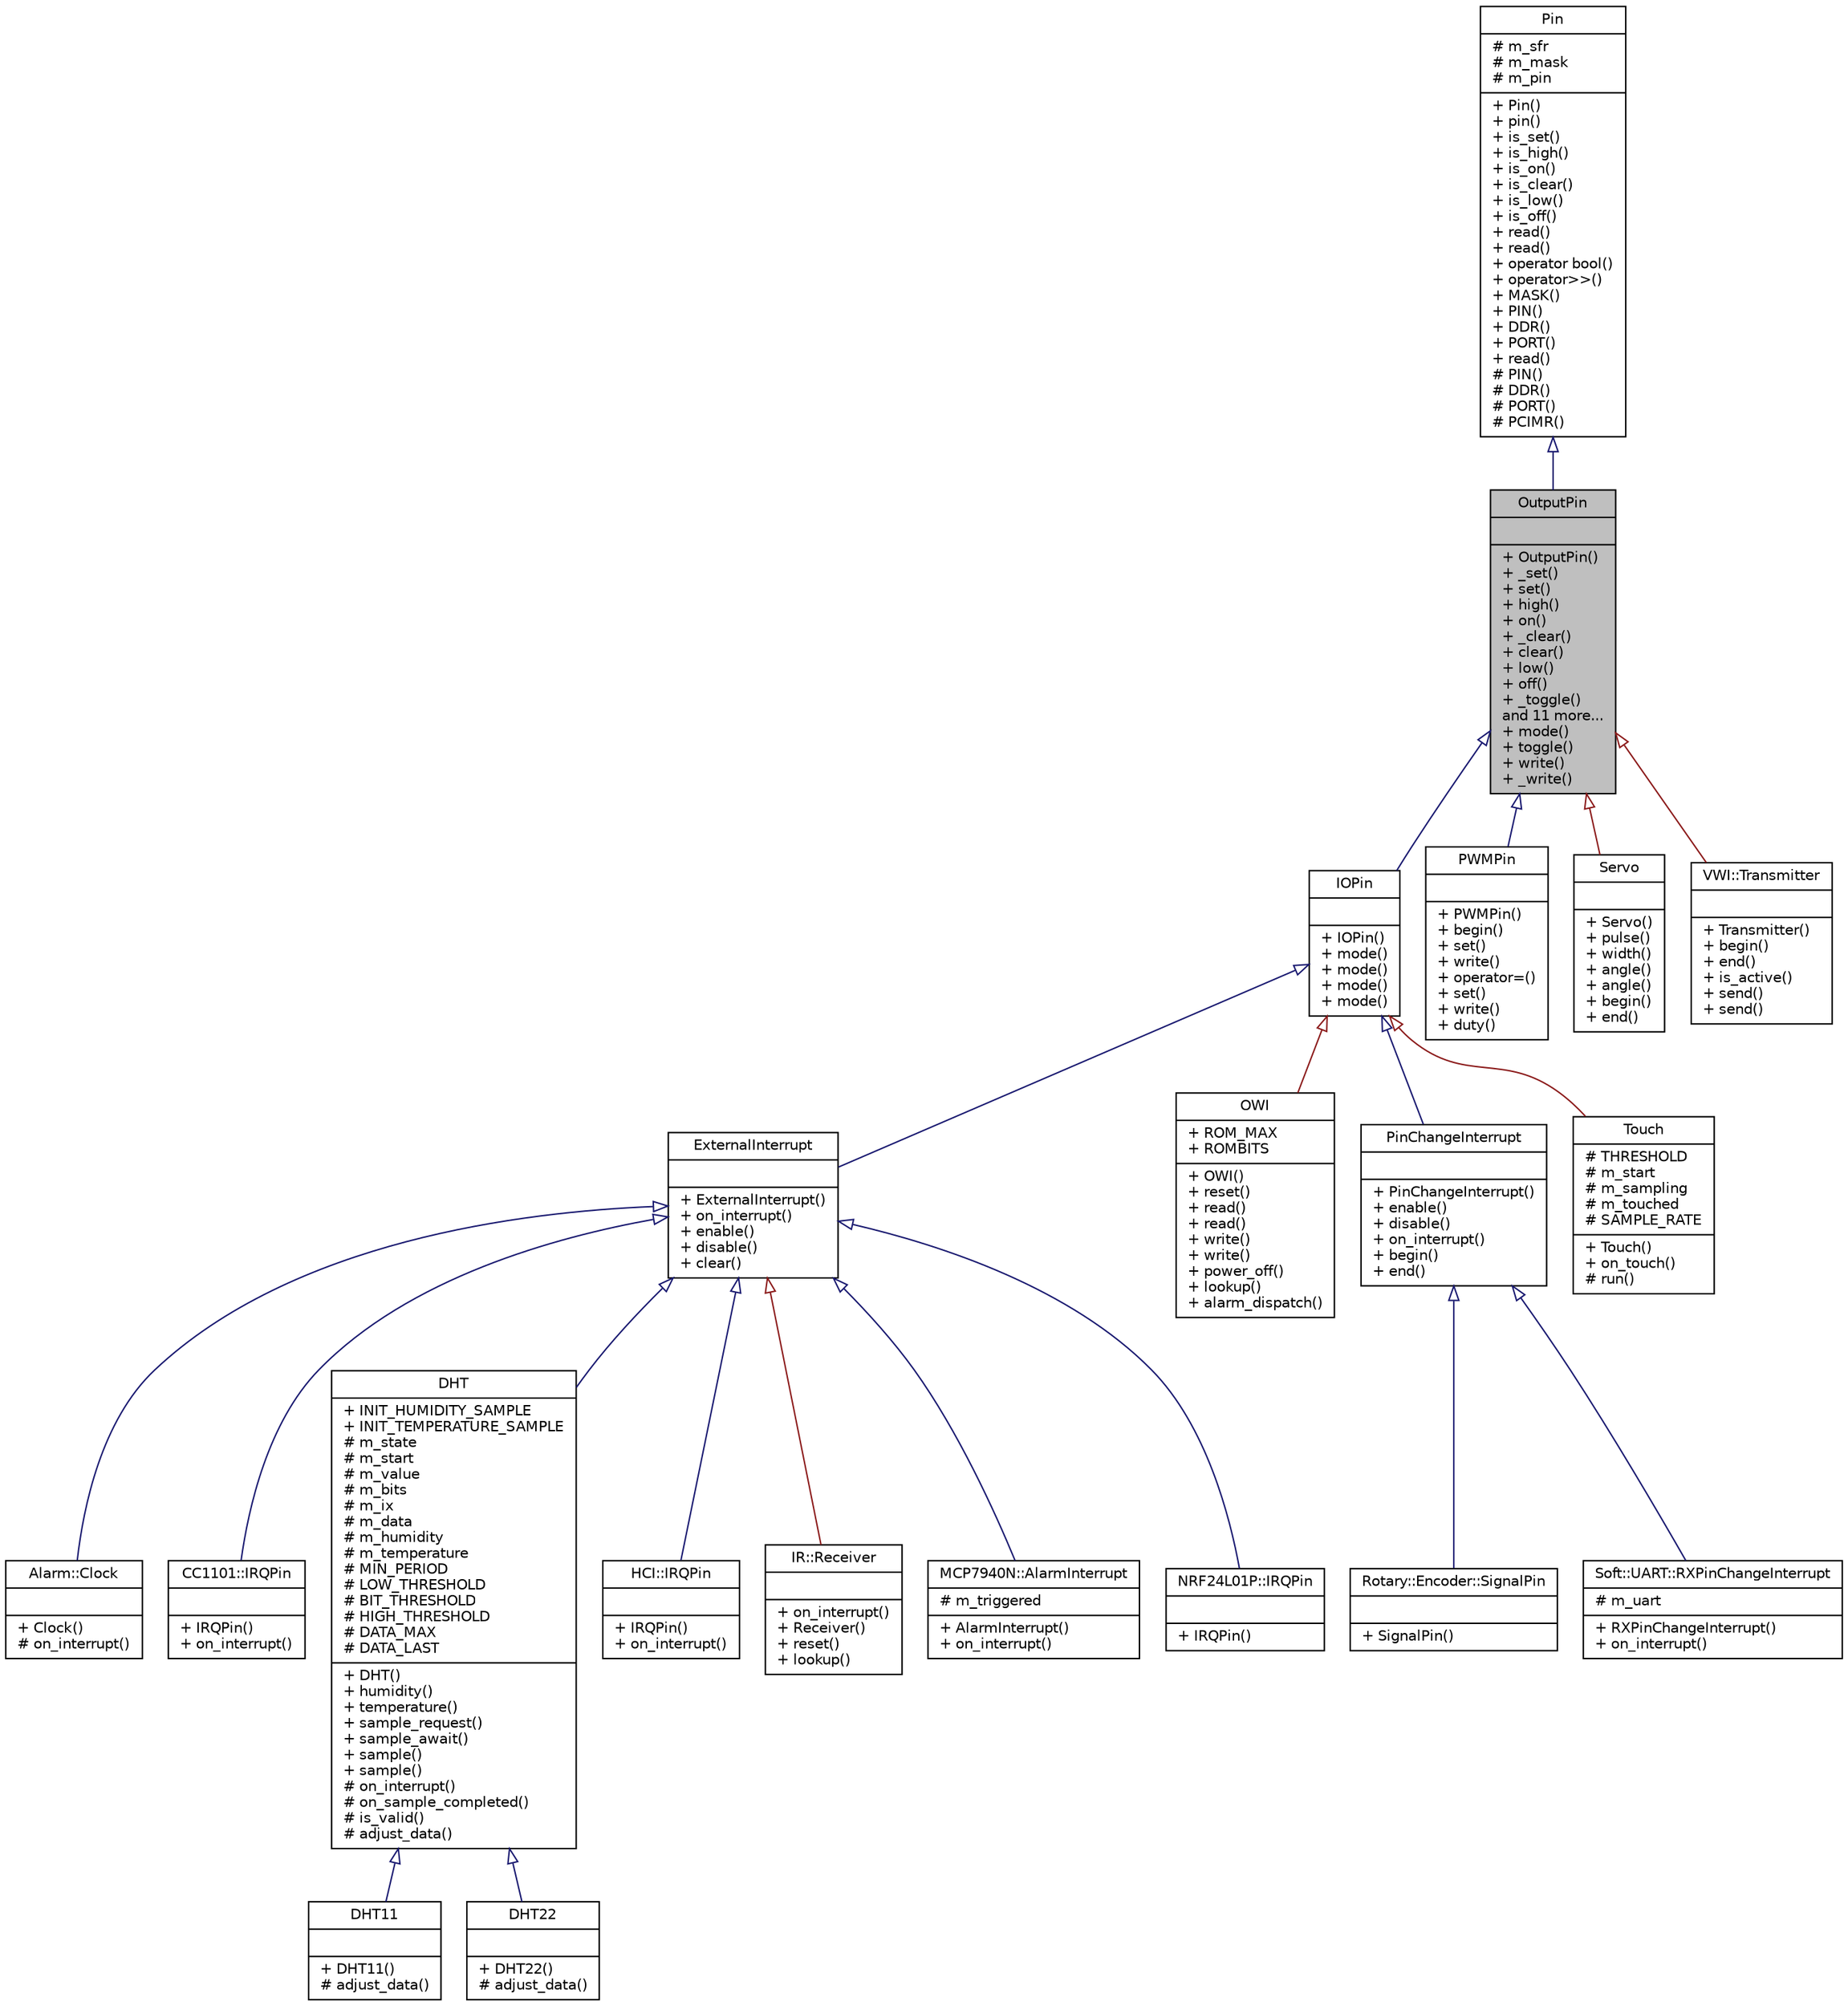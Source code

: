 digraph "OutputPin"
{
  edge [fontname="Helvetica",fontsize="10",labelfontname="Helvetica",labelfontsize="10"];
  node [fontname="Helvetica",fontsize="10",shape=record];
  Node1 [label="{OutputPin\n||+ OutputPin()\l+ _set()\l+ set()\l+ high()\l+ on()\l+ _clear()\l+ clear()\l+ low()\l+ off()\l+ _toggle()\land 11 more...\l+ mode()\l+ toggle()\l+ write()\l+ _write()\l}",height=0.2,width=0.4,color="black", fillcolor="grey75", style="filled", fontcolor="black"];
  Node2 -> Node1 [dir="back",color="midnightblue",fontsize="10",style="solid",arrowtail="onormal",fontname="Helvetica"];
  Node2 [label="{Pin\n|# m_sfr\l# m_mask\l# m_pin\l|+ Pin()\l+ pin()\l+ is_set()\l+ is_high()\l+ is_on()\l+ is_clear()\l+ is_low()\l+ is_off()\l+ read()\l+ read()\l+ operator bool()\l+ operator\>\>()\l+ MASK()\l+ PIN()\l+ DDR()\l+ PORT()\l+ read()\l# PIN()\l# DDR()\l# PORT()\l# PCIMR()\l}",height=0.2,width=0.4,color="black", fillcolor="white", style="filled",URL="$da/da0/classPin.html"];
  Node1 -> Node3 [dir="back",color="midnightblue",fontsize="10",style="solid",arrowtail="onormal",fontname="Helvetica"];
  Node3 [label="{IOPin\n||+ IOPin()\l+ mode()\l+ mode()\l+ mode()\l+ mode()\l}",height=0.2,width=0.4,color="black", fillcolor="white", style="filled",URL="$dd/d21/classIOPin.html"];
  Node3 -> Node4 [dir="back",color="midnightblue",fontsize="10",style="solid",arrowtail="onormal",fontname="Helvetica"];
  Node4 [label="{ExternalInterrupt\n||+ ExternalInterrupt()\l+ on_interrupt()\l+ enable()\l+ disable()\l+ clear()\l}",height=0.2,width=0.4,color="black", fillcolor="white", style="filled",URL="$d5/db6/classExternalInterrupt.html"];
  Node4 -> Node5 [dir="back",color="midnightblue",fontsize="10",style="solid",arrowtail="onormal",fontname="Helvetica"];
  Node5 [label="{Alarm::Clock\n||+ Clock()\l# on_interrupt()\l}",height=0.2,width=0.4,color="black", fillcolor="white", style="filled",URL="$da/d82/classAlarm_1_1Clock.html"];
  Node4 -> Node6 [dir="back",color="midnightblue",fontsize="10",style="solid",arrowtail="onormal",fontname="Helvetica"];
  Node6 [label="{CC1101::IRQPin\n||+ IRQPin()\l+ on_interrupt()\l}",height=0.2,width=0.4,color="black", fillcolor="white", style="filled",URL="$d3/d59/classCC1101_1_1IRQPin.html"];
  Node4 -> Node7 [dir="back",color="midnightblue",fontsize="10",style="solid",arrowtail="onormal",fontname="Helvetica"];
  Node7 [label="{DHT\n|+ INIT_HUMIDITY_SAMPLE\l+ INIT_TEMPERATURE_SAMPLE\l# m_state\l# m_start\l# m_value\l# m_bits\l# m_ix\l# m_data\l# m_humidity\l# m_temperature\l# MIN_PERIOD\l# LOW_THRESHOLD\l# BIT_THRESHOLD\l# HIGH_THRESHOLD\l# DATA_MAX\l# DATA_LAST\l|+ DHT()\l+ humidity()\l+ temperature()\l+ sample_request()\l+ sample_await()\l+ sample()\l+ sample()\l# on_interrupt()\l# on_sample_completed()\l# is_valid()\l# adjust_data()\l}",height=0.2,width=0.4,color="black", fillcolor="white", style="filled",URL="$da/da7/classDHT.html"];
  Node7 -> Node8 [dir="back",color="midnightblue",fontsize="10",style="solid",arrowtail="onormal",fontname="Helvetica"];
  Node8 [label="{DHT11\n||+ DHT11()\l# adjust_data()\l}",height=0.2,width=0.4,color="black", fillcolor="white", style="filled",URL="$d4/dd2/classDHT11.html"];
  Node7 -> Node9 [dir="back",color="midnightblue",fontsize="10",style="solid",arrowtail="onormal",fontname="Helvetica"];
  Node9 [label="{DHT22\n||+ DHT22()\l# adjust_data()\l}",height=0.2,width=0.4,color="black", fillcolor="white", style="filled",URL="$dc/d88/classDHT22.html"];
  Node4 -> Node10 [dir="back",color="midnightblue",fontsize="10",style="solid",arrowtail="onormal",fontname="Helvetica"];
  Node10 [label="{HCI::IRQPin\n||+ IRQPin()\l+ on_interrupt()\l}",height=0.2,width=0.4,color="black", fillcolor="white", style="filled",URL="$d3/def/classHCI_1_1IRQPin.html"];
  Node4 -> Node11 [dir="back",color="firebrick4",fontsize="10",style="solid",arrowtail="onormal",fontname="Helvetica"];
  Node11 [label="{IR::Receiver\n||+ on_interrupt()\l+ Receiver()\l+ reset()\l+ lookup()\l}",height=0.2,width=0.4,color="black", fillcolor="white", style="filled",URL="$d4/de0/classIR_1_1Receiver.html"];
  Node4 -> Node12 [dir="back",color="midnightblue",fontsize="10",style="solid",arrowtail="onormal",fontname="Helvetica"];
  Node12 [label="{MCP7940N::AlarmInterrupt\n|# m_triggered\l|+ AlarmInterrupt()\l+ on_interrupt()\l}",height=0.2,width=0.4,color="black", fillcolor="white", style="filled",URL="$dd/da9/classMCP7940N_1_1AlarmInterrupt.html"];
  Node4 -> Node13 [dir="back",color="midnightblue",fontsize="10",style="solid",arrowtail="onormal",fontname="Helvetica"];
  Node13 [label="{NRF24L01P::IRQPin\n||+ IRQPin()\l}",height=0.2,width=0.4,color="black", fillcolor="white", style="filled",URL="$da/d65/classNRF24L01P_1_1IRQPin.html"];
  Node3 -> Node14 [dir="back",color="firebrick4",fontsize="10",style="solid",arrowtail="onormal",fontname="Helvetica"];
  Node14 [label="{OWI\n|+ ROM_MAX\l+ ROMBITS\l|+ OWI()\l+ reset()\l+ read()\l+ read()\l+ write()\l+ write()\l+ power_off()\l+ lookup()\l+ alarm_dispatch()\l}",height=0.2,width=0.4,color="black", fillcolor="white", style="filled",URL="$d7/d90/classOWI.html"];
  Node3 -> Node15 [dir="back",color="midnightblue",fontsize="10",style="solid",arrowtail="onormal",fontname="Helvetica"];
  Node15 [label="{PinChangeInterrupt\n||+ PinChangeInterrupt()\l+ enable()\l+ disable()\l+ on_interrupt()\l+ begin()\l+ end()\l}",height=0.2,width=0.4,color="black", fillcolor="white", style="filled",URL="$d0/d6e/classPinChangeInterrupt.html"];
  Node15 -> Node16 [dir="back",color="midnightblue",fontsize="10",style="solid",arrowtail="onormal",fontname="Helvetica"];
  Node16 [label="{Rotary::Encoder::SignalPin\n||+ SignalPin()\l}",height=0.2,width=0.4,color="black", fillcolor="white", style="filled",URL="$d2/d71/classRotary_1_1Encoder_1_1SignalPin.html"];
  Node15 -> Node17 [dir="back",color="midnightblue",fontsize="10",style="solid",arrowtail="onormal",fontname="Helvetica"];
  Node17 [label="{Soft::UART::RXPinChangeInterrupt\n|# m_uart\l|+ RXPinChangeInterrupt()\l+ on_interrupt()\l}",height=0.2,width=0.4,color="black", fillcolor="white", style="filled",URL="$d4/d6d/classSoft_1_1UART_1_1RXPinChangeInterrupt.html"];
  Node3 -> Node18 [dir="back",color="firebrick4",fontsize="10",style="solid",arrowtail="onormal",fontname="Helvetica"];
  Node18 [label="{Touch\n|# THRESHOLD\l# m_start\l# m_sampling\l# m_touched\l# SAMPLE_RATE\l|+ Touch()\l+ on_touch()\l# run()\l}",height=0.2,width=0.4,color="black", fillcolor="white", style="filled",URL="$d7/d9b/classTouch.html"];
  Node1 -> Node19 [dir="back",color="midnightblue",fontsize="10",style="solid",arrowtail="onormal",fontname="Helvetica"];
  Node19 [label="{PWMPin\n||+ PWMPin()\l+ begin()\l+ set()\l+ write()\l+ operator=()\l+ set()\l+ write()\l+ duty()\l}",height=0.2,width=0.4,color="black", fillcolor="white", style="filled",URL="$d0/d8f/classPWMPin.html"];
  Node1 -> Node20 [dir="back",color="firebrick4",fontsize="10",style="solid",arrowtail="onormal",fontname="Helvetica"];
  Node20 [label="{Servo\n||+ Servo()\l+ pulse()\l+ width()\l+ angle()\l+ angle()\l+ begin()\l+ end()\l}",height=0.2,width=0.4,color="black", fillcolor="white", style="filled",URL="$d9/d2e/classServo.html"];
  Node1 -> Node21 [dir="back",color="firebrick4",fontsize="10",style="solid",arrowtail="onormal",fontname="Helvetica"];
  Node21 [label="{VWI::Transmitter\n||+ Transmitter()\l+ begin()\l+ end()\l+ is_active()\l+ send()\l+ send()\l}",height=0.2,width=0.4,color="black", fillcolor="white", style="filled",URL="$db/d13/classVWI_1_1Transmitter.html"];
}
